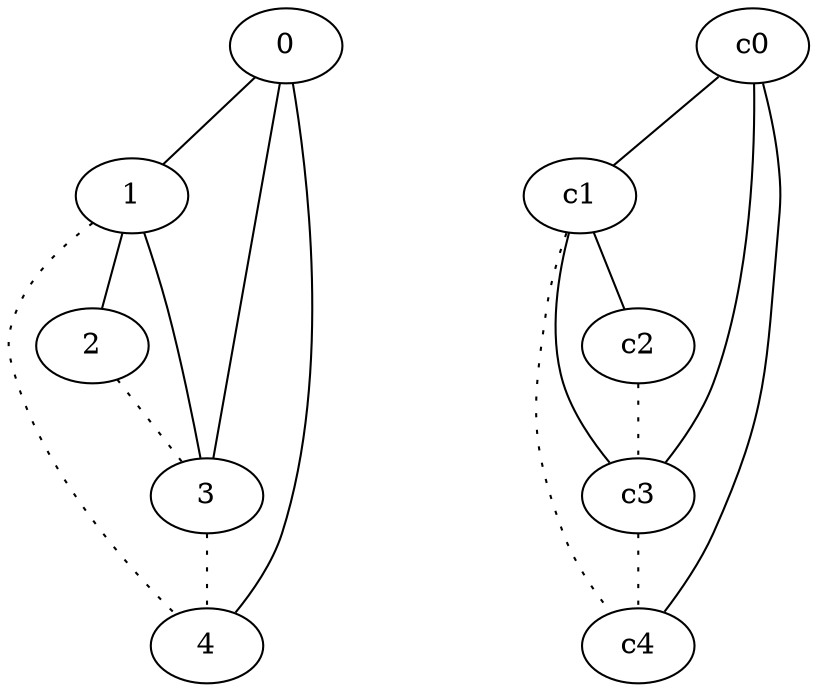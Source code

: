 graph {
a0[label=0];
a1[label=1];
a2[label=2];
a3[label=3];
a4[label=4];
a0 -- a1;
a0 -- a3;
a0 -- a4;
a1 -- a2;
a1 -- a3;
a1 -- a4 [style=dotted];
a2 -- a3 [style=dotted];
a3 -- a4 [style=dotted];
c0 -- c1;
c0 -- c3;
c0 -- c4;
c1 -- c2;
c1 -- c3;
c1 -- c4 [style=dotted];
c2 -- c3 [style=dotted];
c3 -- c4 [style=dotted];
}
